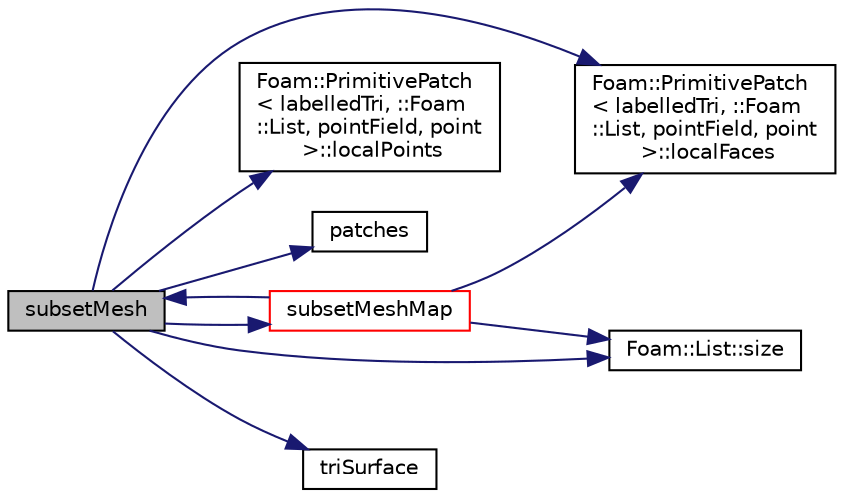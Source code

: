 digraph "subsetMesh"
{
  bgcolor="transparent";
  edge [fontname="Helvetica",fontsize="10",labelfontname="Helvetica",labelfontsize="10"];
  node [fontname="Helvetica",fontsize="10",shape=record];
  rankdir="LR";
  Node938 [label="subsetMesh",height=0.2,width=0.4,color="black", fillcolor="grey75", style="filled", fontcolor="black"];
  Node938 -> Node939 [color="midnightblue",fontsize="10",style="solid",fontname="Helvetica"];
  Node939 [label="Foam::PrimitivePatch\l\< labelledTri, ::Foam\l::List, pointField, point\l \>::localFaces",height=0.2,width=0.4,color="black",URL="$a28693.html#aa4bd29e9c9de3d53e26aa2bf2e803c60",tooltip="Return patch faces addressing into local point list. "];
  Node938 -> Node940 [color="midnightblue",fontsize="10",style="solid",fontname="Helvetica"];
  Node940 [label="Foam::PrimitivePatch\l\< labelledTri, ::Foam\l::List, pointField, point\l \>::localPoints",height=0.2,width=0.4,color="black",URL="$a28693.html#aca6c65ee2831bb6795149af7635640a2",tooltip="Return pointField of points in patch. "];
  Node938 -> Node941 [color="midnightblue",fontsize="10",style="solid",fontname="Helvetica"];
  Node941 [label="patches",height=0.2,width=0.4,color="black",URL="$a31961.html#a81f967856b4a58b0c942fe0a0dcdf627"];
  Node938 -> Node942 [color="midnightblue",fontsize="10",style="solid",fontname="Helvetica"];
  Node942 [label="Foam::List::size",height=0.2,width=0.4,color="black",URL="$a26833.html#a8a5f6fa29bd4b500caf186f60245b384",tooltip="Override size to be inconsistent with allocated storage. "];
  Node938 -> Node943 [color="midnightblue",fontsize="10",style="solid",fontname="Helvetica"];
  Node943 [label="subsetMeshMap",height=0.2,width=0.4,color="red",URL="$a31961.html#ab98a1f3e0d776683ac546b4a75bdd0aa",tooltip="&#39;Create&#39; sub mesh, including only faces for which "];
  Node943 -> Node939 [color="midnightblue",fontsize="10",style="solid",fontname="Helvetica"];
  Node943 -> Node942 [color="midnightblue",fontsize="10",style="solid",fontname="Helvetica"];
  Node943 -> Node938 [color="midnightblue",fontsize="10",style="solid",fontname="Helvetica"];
  Node938 -> Node946 [color="midnightblue",fontsize="10",style="solid",fontname="Helvetica"];
  Node946 [label="triSurface",height=0.2,width=0.4,color="black",URL="$a31961.html#a23b307d20d3b88983e62e1cb7292346a",tooltip="Construct null. "];
}
